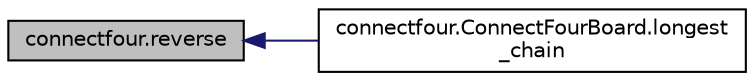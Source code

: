 digraph "connectfour.reverse"
{
  edge [fontname="Helvetica",fontsize="10",labelfontname="Helvetica",labelfontsize="10"];
  node [fontname="Helvetica",fontsize="10",shape=record];
  rankdir="LR";
  Node1 [label="connectfour.reverse",height=0.2,width=0.4,color="black", fillcolor="grey75", style="filled", fontcolor="black"];
  Node1 -> Node2 [dir="back",color="midnightblue",fontsize="10",style="solid",fontname="Helvetica"];
  Node2 [label="connectfour.ConnectFourBoard.longest\l_chain",height=0.2,width=0.4,color="black", fillcolor="white", style="filled",URL="$classconnectfour_1_1_connect_four_board.html#aae7f90bbc3ec64b4f8b6edb60584eaf9"];
}
